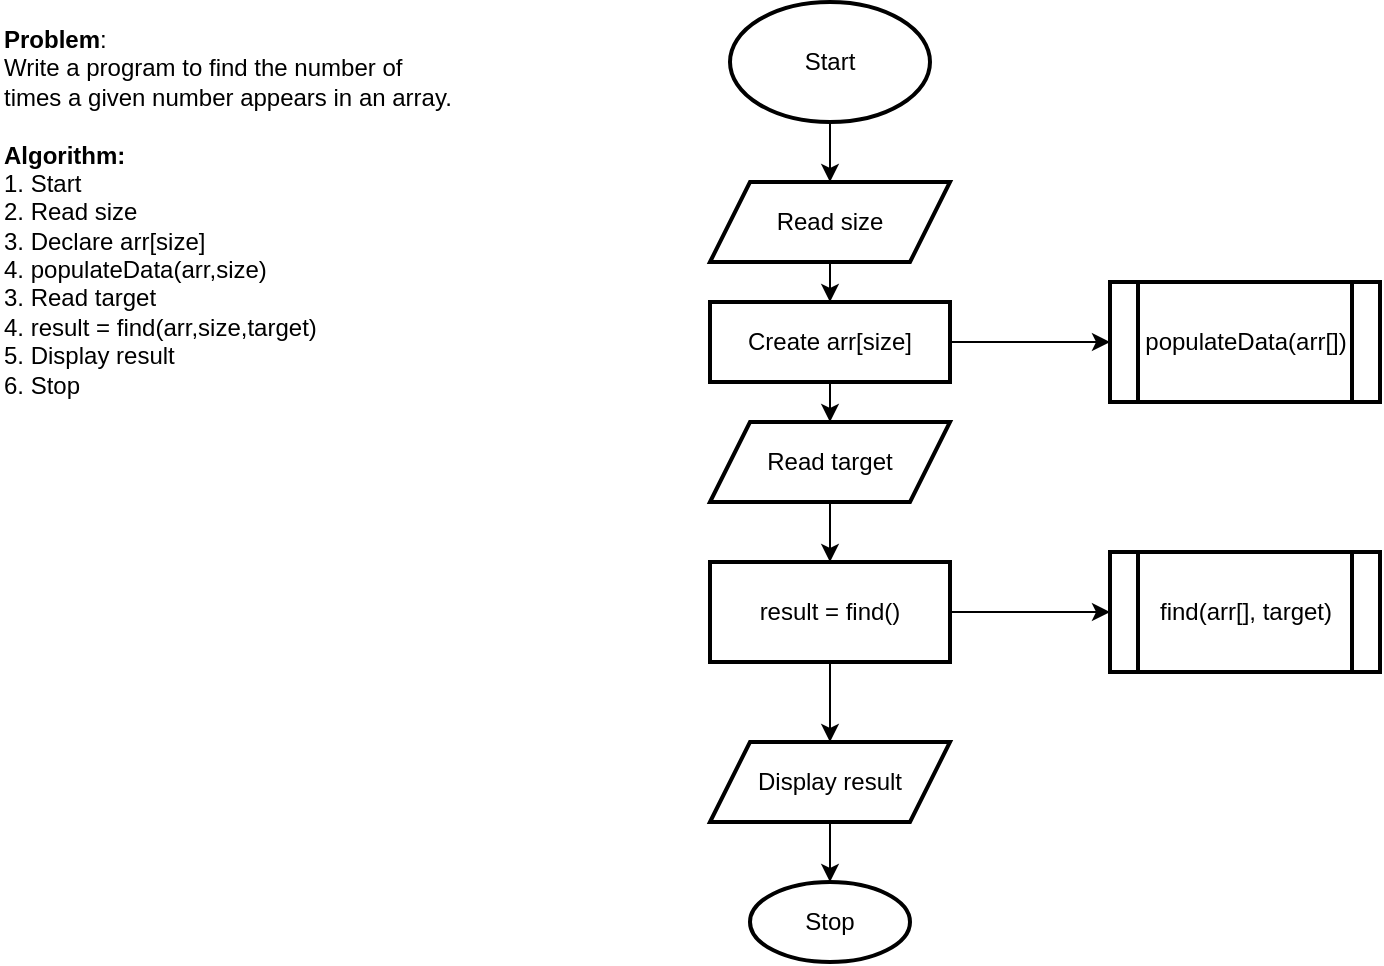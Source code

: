 <mxfile version="23.1.5" type="device">
  <diagram name="Page-1" id="7OuCh12BhLA2df7AFFy7">
    <mxGraphModel dx="794" dy="511" grid="1" gridSize="10" guides="1" tooltips="1" connect="1" arrows="1" fold="1" page="1" pageScale="1" pageWidth="850" pageHeight="1100" math="0" shadow="0">
      <root>
        <mxCell id="0" />
        <mxCell id="1" parent="0" />
        <mxCell id="arnfnbacI_k0kXiNRGBE-1" value="&lt;div&gt;&lt;b&gt;Problem&lt;/b&gt;:&amp;nbsp;&lt;/div&gt;&lt;div&gt;Write a program to find the number of times&amp;nbsp;&lt;span style=&quot;background-color: initial;&quot;&gt;a given number appears in an array.&lt;/span&gt;&lt;/div&gt;&lt;b&gt;&lt;br&gt;Algorithm:&lt;/b&gt;&lt;br&gt;1. Start&amp;nbsp;&lt;br&gt;2. Read size&lt;br&gt;3. Declare arr[size]&lt;br&gt;4. populateData(arr,size)&lt;br&gt;3. Read target&amp;nbsp;&lt;br&gt;4. result = find(arr,size,target)&lt;br&gt;5. Display result&amp;nbsp;&lt;br&gt;6. Stop" style="text;html=1;align=left;verticalAlign=middle;whiteSpace=wrap;rounded=0;" vertex="1" parent="1">
          <mxGeometry x="10" y="10" width="230" height="210" as="geometry" />
        </mxCell>
        <mxCell id="arnfnbacI_k0kXiNRGBE-4" value="" style="edgeStyle=orthogonalEdgeStyle;rounded=0;orthogonalLoop=1;jettySize=auto;html=1;" edge="1" parent="1" source="arnfnbacI_k0kXiNRGBE-2" target="arnfnbacI_k0kXiNRGBE-3">
          <mxGeometry relative="1" as="geometry" />
        </mxCell>
        <mxCell id="arnfnbacI_k0kXiNRGBE-2" value="Start" style="strokeWidth=2;html=1;shape=mxgraph.flowchart.start_1;whiteSpace=wrap;" vertex="1" parent="1">
          <mxGeometry x="375" y="10" width="100" height="60" as="geometry" />
        </mxCell>
        <mxCell id="arnfnbacI_k0kXiNRGBE-6" value="" style="edgeStyle=orthogonalEdgeStyle;rounded=0;orthogonalLoop=1;jettySize=auto;html=1;" edge="1" parent="1" source="arnfnbacI_k0kXiNRGBE-3" target="arnfnbacI_k0kXiNRGBE-5">
          <mxGeometry relative="1" as="geometry" />
        </mxCell>
        <mxCell id="arnfnbacI_k0kXiNRGBE-3" value="Read size" style="shape=parallelogram;perimeter=parallelogramPerimeter;whiteSpace=wrap;html=1;fixedSize=1;strokeWidth=2;" vertex="1" parent="1">
          <mxGeometry x="365" y="100" width="120" height="40" as="geometry" />
        </mxCell>
        <mxCell id="arnfnbacI_k0kXiNRGBE-8" value="" style="edgeStyle=orthogonalEdgeStyle;rounded=0;orthogonalLoop=1;jettySize=auto;html=1;" edge="1" parent="1" source="arnfnbacI_k0kXiNRGBE-5" target="arnfnbacI_k0kXiNRGBE-7">
          <mxGeometry relative="1" as="geometry" />
        </mxCell>
        <mxCell id="arnfnbacI_k0kXiNRGBE-10" value="" style="edgeStyle=orthogonalEdgeStyle;rounded=0;orthogonalLoop=1;jettySize=auto;html=1;" edge="1" parent="1" source="arnfnbacI_k0kXiNRGBE-5" target="arnfnbacI_k0kXiNRGBE-9">
          <mxGeometry relative="1" as="geometry" />
        </mxCell>
        <mxCell id="arnfnbacI_k0kXiNRGBE-5" value="Create arr[size]" style="whiteSpace=wrap;html=1;strokeWidth=2;" vertex="1" parent="1">
          <mxGeometry x="365" y="160" width="120" height="40" as="geometry" />
        </mxCell>
        <mxCell id="arnfnbacI_k0kXiNRGBE-7" value="populateData(arr[])" style="shape=process;whiteSpace=wrap;html=1;backgroundOutline=1;strokeWidth=2;" vertex="1" parent="1">
          <mxGeometry x="565" y="150" width="135" height="60" as="geometry" />
        </mxCell>
        <mxCell id="arnfnbacI_k0kXiNRGBE-12" value="" style="edgeStyle=orthogonalEdgeStyle;rounded=0;orthogonalLoop=1;jettySize=auto;html=1;" edge="1" parent="1" source="arnfnbacI_k0kXiNRGBE-9" target="arnfnbacI_k0kXiNRGBE-11">
          <mxGeometry relative="1" as="geometry" />
        </mxCell>
        <mxCell id="arnfnbacI_k0kXiNRGBE-9" value="Read target" style="shape=parallelogram;perimeter=parallelogramPerimeter;whiteSpace=wrap;html=1;fixedSize=1;strokeWidth=2;" vertex="1" parent="1">
          <mxGeometry x="365" y="220" width="120" height="40" as="geometry" />
        </mxCell>
        <mxCell id="arnfnbacI_k0kXiNRGBE-14" value="" style="edgeStyle=orthogonalEdgeStyle;rounded=0;orthogonalLoop=1;jettySize=auto;html=1;" edge="1" parent="1" source="arnfnbacI_k0kXiNRGBE-11" target="arnfnbacI_k0kXiNRGBE-13">
          <mxGeometry relative="1" as="geometry" />
        </mxCell>
        <mxCell id="arnfnbacI_k0kXiNRGBE-16" value="" style="edgeStyle=orthogonalEdgeStyle;rounded=0;orthogonalLoop=1;jettySize=auto;html=1;" edge="1" parent="1" source="arnfnbacI_k0kXiNRGBE-11" target="arnfnbacI_k0kXiNRGBE-15">
          <mxGeometry relative="1" as="geometry" />
        </mxCell>
        <mxCell id="arnfnbacI_k0kXiNRGBE-11" value="result = find()" style="whiteSpace=wrap;html=1;strokeWidth=2;" vertex="1" parent="1">
          <mxGeometry x="365" y="290" width="120" height="50" as="geometry" />
        </mxCell>
        <mxCell id="arnfnbacI_k0kXiNRGBE-13" value="find(arr[], target)" style="shape=process;whiteSpace=wrap;html=1;backgroundOutline=1;strokeWidth=2;" vertex="1" parent="1">
          <mxGeometry x="565" y="285" width="135" height="60" as="geometry" />
        </mxCell>
        <mxCell id="arnfnbacI_k0kXiNRGBE-18" value="" style="edgeStyle=orthogonalEdgeStyle;rounded=0;orthogonalLoop=1;jettySize=auto;html=1;" edge="1" parent="1" source="arnfnbacI_k0kXiNRGBE-15" target="arnfnbacI_k0kXiNRGBE-17">
          <mxGeometry relative="1" as="geometry" />
        </mxCell>
        <mxCell id="arnfnbacI_k0kXiNRGBE-15" value="Display result" style="shape=parallelogram;perimeter=parallelogramPerimeter;whiteSpace=wrap;html=1;fixedSize=1;strokeWidth=2;" vertex="1" parent="1">
          <mxGeometry x="365" y="380" width="120" height="40" as="geometry" />
        </mxCell>
        <mxCell id="arnfnbacI_k0kXiNRGBE-17" value="Stop" style="ellipse;whiteSpace=wrap;html=1;strokeWidth=2;" vertex="1" parent="1">
          <mxGeometry x="385" y="450" width="80" height="40" as="geometry" />
        </mxCell>
      </root>
    </mxGraphModel>
  </diagram>
</mxfile>
